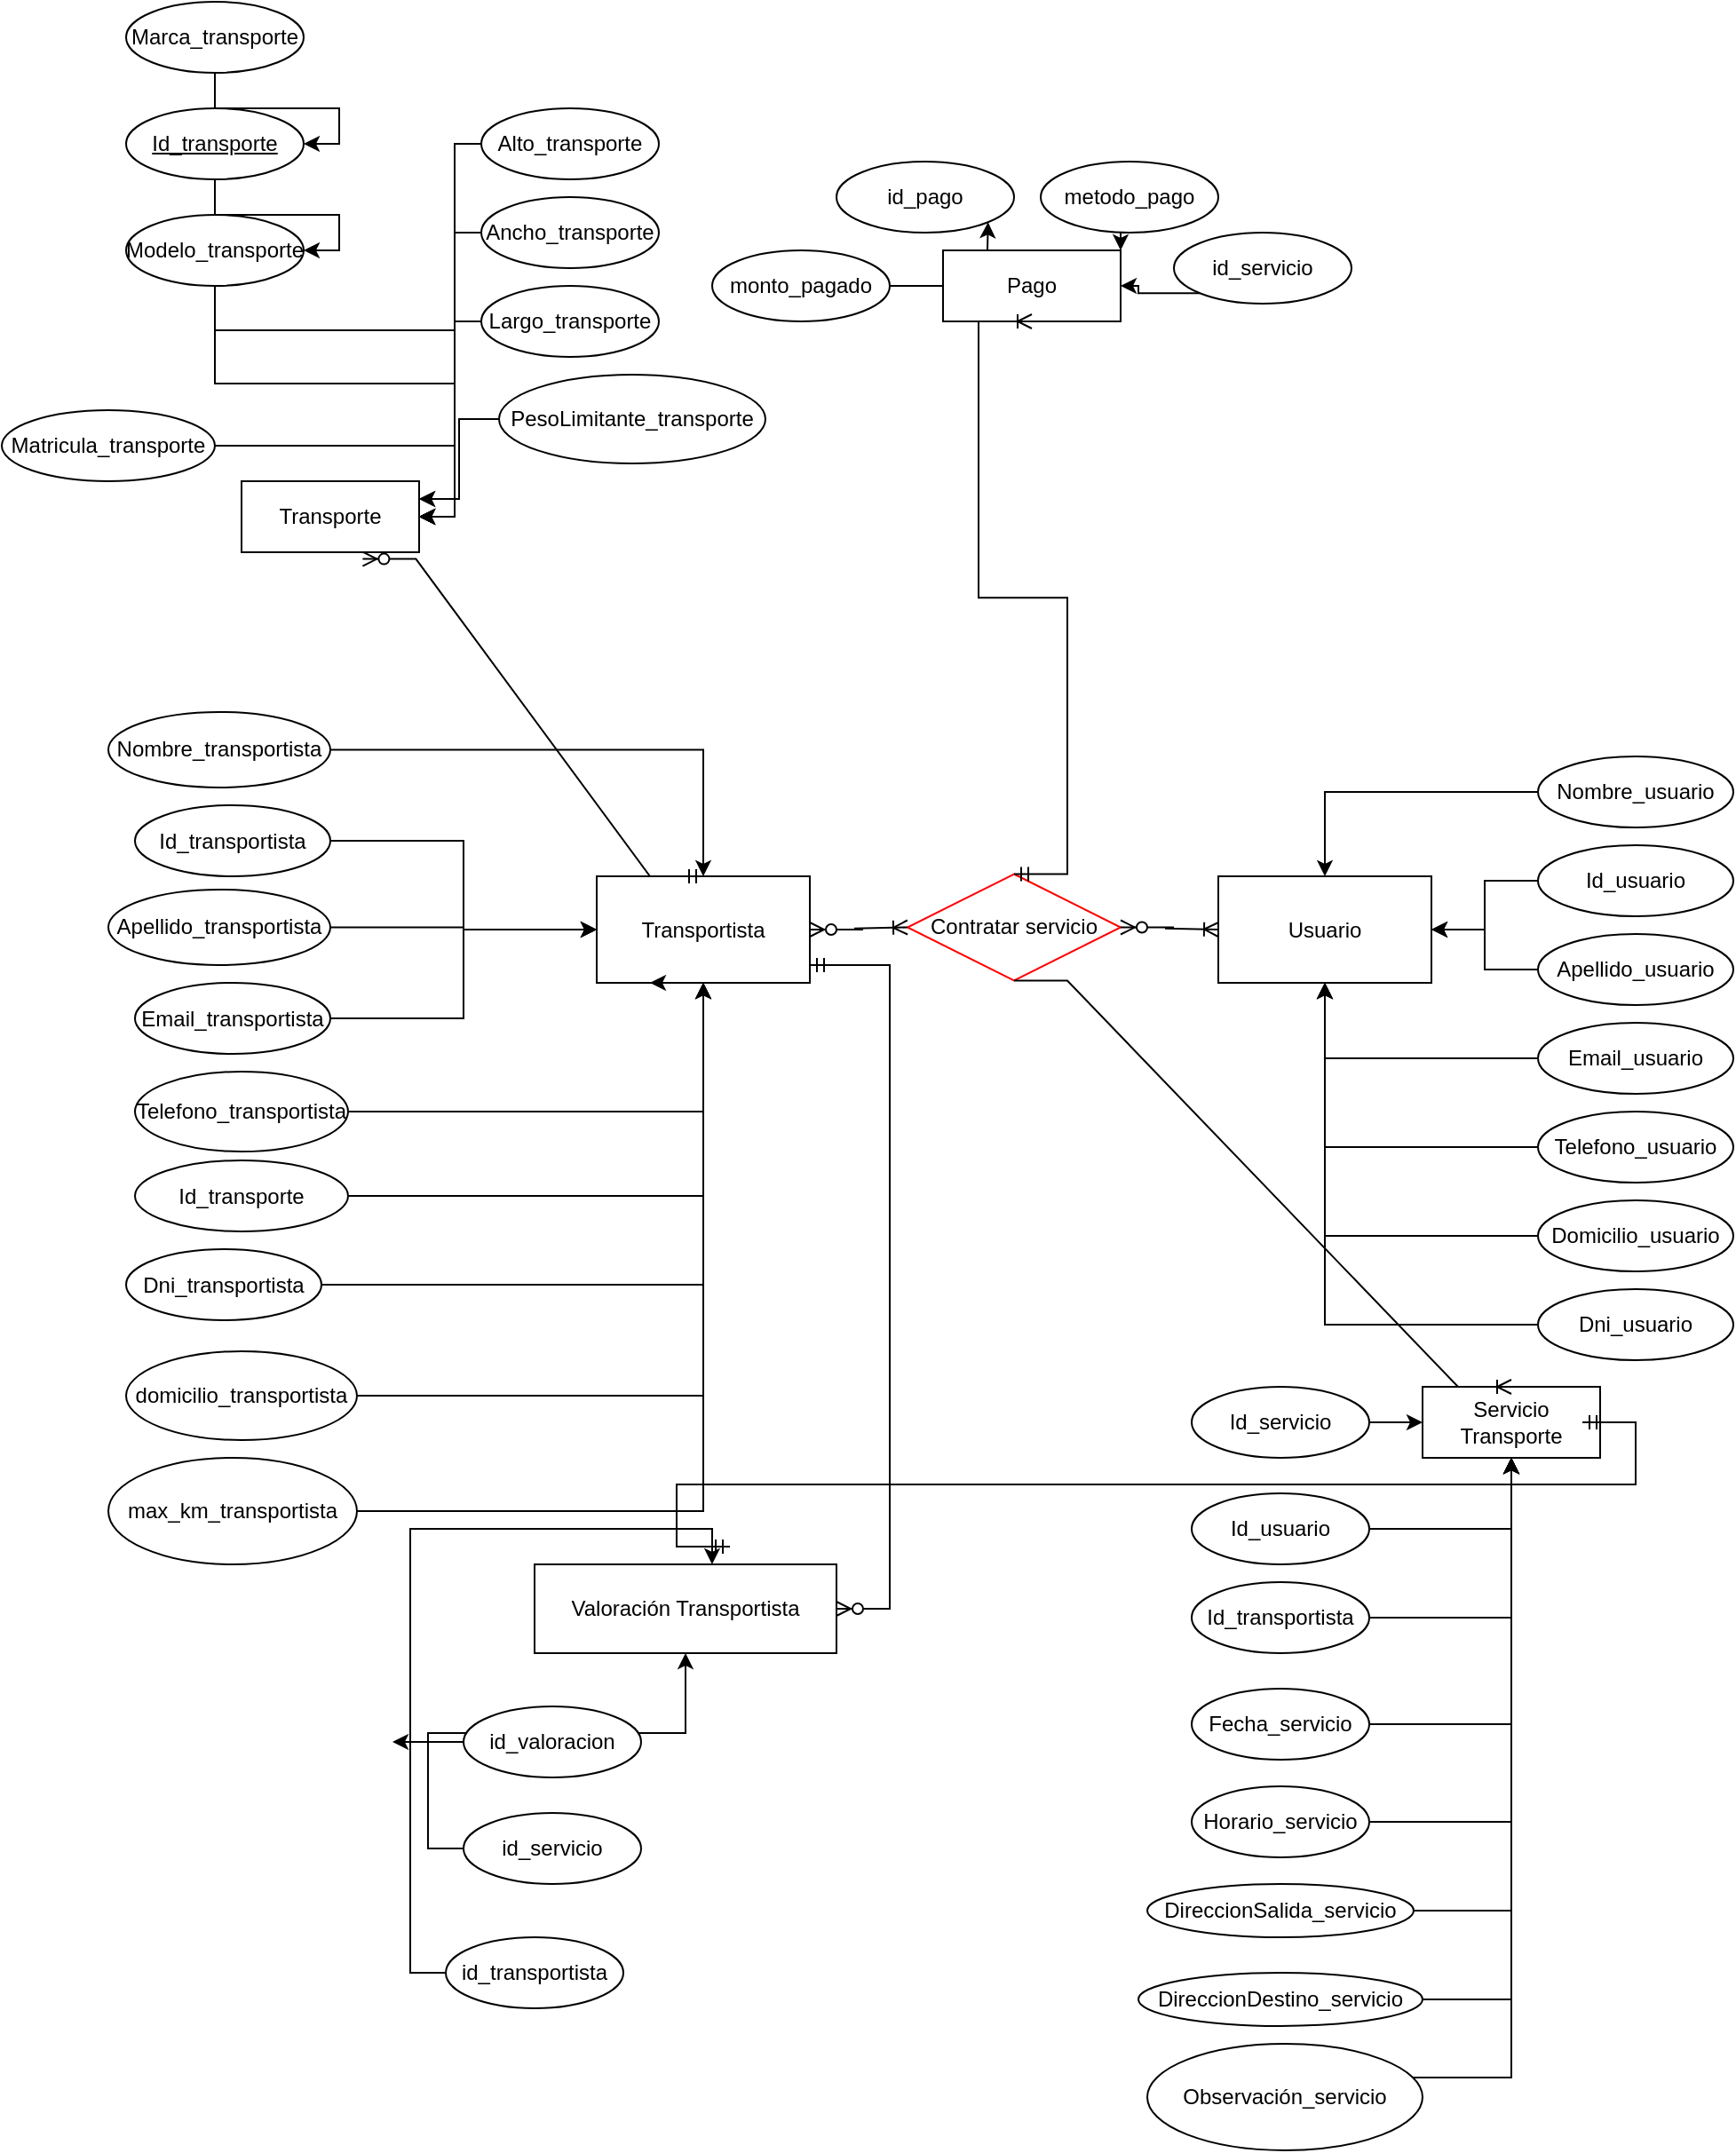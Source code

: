 <mxfile version="22.1.17" type="github">
  <diagram id="R2lEEEUBdFMjLlhIrx00" name="Page-1">
    <mxGraphModel dx="2699" dy="1958" grid="1" gridSize="10" guides="1" tooltips="1" connect="1" arrows="1" fold="1" page="1" pageScale="1" pageWidth="850" pageHeight="1100" math="0" shadow="0" extFonts="Permanent Marker^https://fonts.googleapis.com/css?family=Permanent+Marker">
      <root>
        <mxCell id="0" />
        <mxCell id="1" parent="0" />
        <mxCell id="w2HW_jaQUsS6ZM1ElsL6-1" value="Transportista" style="rounded=0;whiteSpace=wrap;html=1;" parent="1" vertex="1">
          <mxGeometry x="235" y="62.5" width="120" height="60" as="geometry" />
        </mxCell>
        <mxCell id="w2HW_jaQUsS6ZM1ElsL6-2" value="Usuario" style="rounded=0;whiteSpace=wrap;html=1;" parent="1" vertex="1">
          <mxGeometry x="585" y="62.5" width="120" height="60" as="geometry" />
        </mxCell>
        <mxCell id="w2HW_jaQUsS6ZM1ElsL6-57" style="edgeStyle=orthogonalEdgeStyle;rounded=0;orthogonalLoop=1;jettySize=auto;html=1;" parent="1" source="w2HW_jaQUsS6ZM1ElsL6-3" target="w2HW_jaQUsS6ZM1ElsL6-2" edge="1">
          <mxGeometry relative="1" as="geometry" />
        </mxCell>
        <mxCell id="w2HW_jaQUsS6ZM1ElsL6-3" value="Nombre_usuario" style="ellipse;whiteSpace=wrap;html=1;" parent="1" vertex="1">
          <mxGeometry x="765" y="-5" width="110" height="40" as="geometry" />
        </mxCell>
        <mxCell id="w2HW_jaQUsS6ZM1ElsL6-30" style="edgeStyle=orthogonalEdgeStyle;rounded=0;orthogonalLoop=1;jettySize=auto;html=1;exitX=0;exitY=0.5;exitDx=0;exitDy=0;" parent="1" source="w2HW_jaQUsS6ZM1ElsL6-5" target="w2HW_jaQUsS6ZM1ElsL6-2" edge="1">
          <mxGeometry relative="1" as="geometry" />
        </mxCell>
        <mxCell id="w2HW_jaQUsS6ZM1ElsL6-5" value="Id_usuario" style="ellipse;whiteSpace=wrap;html=1;" parent="1" vertex="1">
          <mxGeometry x="765" y="45" width="110" height="40" as="geometry" />
        </mxCell>
        <mxCell id="w2HW_jaQUsS6ZM1ElsL6-32" style="edgeStyle=orthogonalEdgeStyle;rounded=0;orthogonalLoop=1;jettySize=auto;html=1;" parent="1" source="w2HW_jaQUsS6ZM1ElsL6-6" target="w2HW_jaQUsS6ZM1ElsL6-2" edge="1">
          <mxGeometry relative="1" as="geometry" />
        </mxCell>
        <mxCell id="w2HW_jaQUsS6ZM1ElsL6-6" value="Apellido_usuario" style="ellipse;whiteSpace=wrap;html=1;" parent="1" vertex="1">
          <mxGeometry x="765" y="95" width="110" height="40" as="geometry" />
        </mxCell>
        <mxCell id="w2HW_jaQUsS6ZM1ElsL6-58" style="edgeStyle=orthogonalEdgeStyle;rounded=0;orthogonalLoop=1;jettySize=auto;html=1;" parent="1" source="w2HW_jaQUsS6ZM1ElsL6-7" target="w2HW_jaQUsS6ZM1ElsL6-2" edge="1">
          <mxGeometry relative="1" as="geometry" />
        </mxCell>
        <mxCell id="w2HW_jaQUsS6ZM1ElsL6-7" value="Email_usuario" style="ellipse;whiteSpace=wrap;html=1;" parent="1" vertex="1">
          <mxGeometry x="765" y="145" width="110" height="40" as="geometry" />
        </mxCell>
        <mxCell id="w2HW_jaQUsS6ZM1ElsL6-59" style="edgeStyle=orthogonalEdgeStyle;rounded=0;orthogonalLoop=1;jettySize=auto;html=1;" parent="1" source="w2HW_jaQUsS6ZM1ElsL6-8" target="w2HW_jaQUsS6ZM1ElsL6-2" edge="1">
          <mxGeometry relative="1" as="geometry" />
        </mxCell>
        <mxCell id="w2HW_jaQUsS6ZM1ElsL6-8" value="Telefono_usuario" style="ellipse;whiteSpace=wrap;html=1;" parent="1" vertex="1">
          <mxGeometry x="765" y="195" width="110" height="40" as="geometry" />
        </mxCell>
        <mxCell id="w2HW_jaQUsS6ZM1ElsL6-60" style="edgeStyle=orthogonalEdgeStyle;rounded=0;orthogonalLoop=1;jettySize=auto;html=1;" parent="1" source="w2HW_jaQUsS6ZM1ElsL6-11" target="w2HW_jaQUsS6ZM1ElsL6-2" edge="1">
          <mxGeometry relative="1" as="geometry" />
        </mxCell>
        <mxCell id="w2HW_jaQUsS6ZM1ElsL6-11" value="Domicilio_usuario" style="ellipse;whiteSpace=wrap;html=1;" parent="1" vertex="1">
          <mxGeometry x="765" y="245" width="110" height="40" as="geometry" />
        </mxCell>
        <mxCell id="w2HW_jaQUsS6ZM1ElsL6-61" style="edgeStyle=orthogonalEdgeStyle;rounded=0;orthogonalLoop=1;jettySize=auto;html=1;" parent="1" source="w2HW_jaQUsS6ZM1ElsL6-12" target="w2HW_jaQUsS6ZM1ElsL6-2" edge="1">
          <mxGeometry relative="1" as="geometry" />
        </mxCell>
        <mxCell id="w2HW_jaQUsS6ZM1ElsL6-12" value="Dni_usuario" style="ellipse;whiteSpace=wrap;html=1;" parent="1" vertex="1">
          <mxGeometry x="765" y="295" width="110" height="40" as="geometry" />
        </mxCell>
        <mxCell id="w2HW_jaQUsS6ZM1ElsL6-54" style="edgeStyle=orthogonalEdgeStyle;rounded=0;orthogonalLoop=1;jettySize=auto;html=1;" parent="1" source="w2HW_jaQUsS6ZM1ElsL6-13" target="w2HW_jaQUsS6ZM1ElsL6-1" edge="1">
          <mxGeometry relative="1" as="geometry" />
        </mxCell>
        <mxCell id="w2HW_jaQUsS6ZM1ElsL6-13" value="Nombre_transportista" style="ellipse;whiteSpace=wrap;html=1;" parent="1" vertex="1">
          <mxGeometry x="-40" y="-30" width="125" height="42.5" as="geometry" />
        </mxCell>
        <mxCell id="w2HW_jaQUsS6ZM1ElsL6-22" style="edgeStyle=orthogonalEdgeStyle;rounded=0;orthogonalLoop=1;jettySize=auto;html=1;exitX=1;exitY=0.5;exitDx=0;exitDy=0;" parent="1" source="w2HW_jaQUsS6ZM1ElsL6-14" target="w2HW_jaQUsS6ZM1ElsL6-1" edge="1">
          <mxGeometry relative="1" as="geometry" />
        </mxCell>
        <mxCell id="w2HW_jaQUsS6ZM1ElsL6-14" value="Id_transportista" style="ellipse;whiteSpace=wrap;html=1;" parent="1" vertex="1">
          <mxGeometry x="-25" y="22.5" width="110" height="40" as="geometry" />
        </mxCell>
        <mxCell id="w2HW_jaQUsS6ZM1ElsL6-23" style="edgeStyle=orthogonalEdgeStyle;rounded=0;orthogonalLoop=1;jettySize=auto;html=1;exitX=1;exitY=0.5;exitDx=0;exitDy=0;" parent="1" source="w2HW_jaQUsS6ZM1ElsL6-15" target="w2HW_jaQUsS6ZM1ElsL6-1" edge="1">
          <mxGeometry relative="1" as="geometry" />
        </mxCell>
        <mxCell id="w2HW_jaQUsS6ZM1ElsL6-15" value="Apellido_transportista" style="ellipse;whiteSpace=wrap;html=1;" parent="1" vertex="1">
          <mxGeometry x="-40" y="70" width="125" height="42.5" as="geometry" />
        </mxCell>
        <mxCell id="w2HW_jaQUsS6ZM1ElsL6-49" style="edgeStyle=orthogonalEdgeStyle;rounded=0;orthogonalLoop=1;jettySize=auto;html=1;" parent="1" source="w2HW_jaQUsS6ZM1ElsL6-16" target="w2HW_jaQUsS6ZM1ElsL6-1" edge="1">
          <mxGeometry relative="1" as="geometry" />
        </mxCell>
        <mxCell id="w2HW_jaQUsS6ZM1ElsL6-16" value="Email_transportista" style="ellipse;whiteSpace=wrap;html=1;" parent="1" vertex="1">
          <mxGeometry x="-25" y="122.5" width="110" height="40" as="geometry" />
        </mxCell>
        <mxCell id="w2HW_jaQUsS6ZM1ElsL6-50" style="edgeStyle=orthogonalEdgeStyle;rounded=0;orthogonalLoop=1;jettySize=auto;html=1;" parent="1" source="w2HW_jaQUsS6ZM1ElsL6-17" target="w2HW_jaQUsS6ZM1ElsL6-1" edge="1">
          <mxGeometry relative="1" as="geometry" />
        </mxCell>
        <mxCell id="w2HW_jaQUsS6ZM1ElsL6-17" value="Telefono_transportista" style="ellipse;whiteSpace=wrap;html=1;" parent="1" vertex="1">
          <mxGeometry x="-25" y="172.5" width="120" height="45" as="geometry" />
        </mxCell>
        <mxCell id="w2HW_jaQUsS6ZM1ElsL6-48" style="edgeStyle=orthogonalEdgeStyle;rounded=0;orthogonalLoop=1;jettySize=auto;html=1;exitX=1;exitY=0.5;exitDx=0;exitDy=0;" parent="1" source="w2HW_jaQUsS6ZM1ElsL6-18" target="w2HW_jaQUsS6ZM1ElsL6-1" edge="1">
          <mxGeometry relative="1" as="geometry" />
        </mxCell>
        <mxCell id="w2HW_jaQUsS6ZM1ElsL6-18" value="Id_transporte" style="ellipse;whiteSpace=wrap;html=1;" parent="1" vertex="1">
          <mxGeometry x="-25" y="222.5" width="120" height="40" as="geometry" />
        </mxCell>
        <mxCell id="w2HW_jaQUsS6ZM1ElsL6-51" style="edgeStyle=orthogonalEdgeStyle;rounded=0;orthogonalLoop=1;jettySize=auto;html=1;" parent="1" source="w2HW_jaQUsS6ZM1ElsL6-19" target="w2HW_jaQUsS6ZM1ElsL6-1" edge="1">
          <mxGeometry relative="1" as="geometry" />
        </mxCell>
        <mxCell id="w2HW_jaQUsS6ZM1ElsL6-19" value="Dni_transportista" style="ellipse;whiteSpace=wrap;html=1;" parent="1" vertex="1">
          <mxGeometry x="-30" y="272.5" width="110" height="40" as="geometry" />
        </mxCell>
        <mxCell id="w2HW_jaQUsS6ZM1ElsL6-65" value="Servicio Transporte" style="whiteSpace=wrap;html=1;align=center;" parent="1" vertex="1">
          <mxGeometry x="700" y="350" width="100" height="40" as="geometry" />
        </mxCell>
        <mxCell id="w2HW_jaQUsS6ZM1ElsL6-85" style="edgeStyle=orthogonalEdgeStyle;rounded=0;orthogonalLoop=1;jettySize=auto;html=1;exitX=1;exitY=0.5;exitDx=0;exitDy=0;" parent="1" source="w2HW_jaQUsS6ZM1ElsL6-67" target="w2HW_jaQUsS6ZM1ElsL6-65" edge="1">
          <mxGeometry relative="1" as="geometry" />
        </mxCell>
        <mxCell id="w2HW_jaQUsS6ZM1ElsL6-67" value="Id_servicio" style="ellipse;whiteSpace=wrap;html=1;align=center;" parent="1" vertex="1">
          <mxGeometry x="570" y="350" width="100" height="40" as="geometry" />
        </mxCell>
        <mxCell id="w2HW_jaQUsS6ZM1ElsL6-87" style="edgeStyle=orthogonalEdgeStyle;rounded=0;orthogonalLoop=1;jettySize=auto;html=1;exitX=1;exitY=0.5;exitDx=0;exitDy=0;" parent="1" source="w2HW_jaQUsS6ZM1ElsL6-68" target="w2HW_jaQUsS6ZM1ElsL6-65" edge="1">
          <mxGeometry relative="1" as="geometry" />
        </mxCell>
        <mxCell id="w2HW_jaQUsS6ZM1ElsL6-68" value="Fecha_servicio" style="ellipse;whiteSpace=wrap;html=1;align=center;" parent="1" vertex="1">
          <mxGeometry x="570" y="520" width="100" height="40" as="geometry" />
        </mxCell>
        <mxCell id="w2HW_jaQUsS6ZM1ElsL6-88" style="edgeStyle=orthogonalEdgeStyle;rounded=0;orthogonalLoop=1;jettySize=auto;html=1;exitX=1;exitY=0.5;exitDx=0;exitDy=0;" parent="1" source="w2HW_jaQUsS6ZM1ElsL6-69" target="w2HW_jaQUsS6ZM1ElsL6-65" edge="1">
          <mxGeometry relative="1" as="geometry" />
        </mxCell>
        <mxCell id="w2HW_jaQUsS6ZM1ElsL6-69" value="Horario_servicio" style="ellipse;whiteSpace=wrap;html=1;align=center;" parent="1" vertex="1">
          <mxGeometry x="570" y="575" width="100" height="40" as="geometry" />
        </mxCell>
        <mxCell id="w2HW_jaQUsS6ZM1ElsL6-86" style="edgeStyle=orthogonalEdgeStyle;rounded=0;orthogonalLoop=1;jettySize=auto;html=1;" parent="1" source="w2HW_jaQUsS6ZM1ElsL6-71" target="w2HW_jaQUsS6ZM1ElsL6-65" edge="1">
          <mxGeometry relative="1" as="geometry" />
        </mxCell>
        <mxCell id="w2HW_jaQUsS6ZM1ElsL6-71" value="Id_transportista" style="ellipse;whiteSpace=wrap;html=1;align=center;" parent="1" vertex="1">
          <mxGeometry x="570" y="460" width="100" height="40" as="geometry" />
        </mxCell>
        <mxCell id="w2HW_jaQUsS6ZM1ElsL6-84" style="edgeStyle=orthogonalEdgeStyle;rounded=0;orthogonalLoop=1;jettySize=auto;html=1;exitX=1;exitY=0.5;exitDx=0;exitDy=0;" parent="1" source="w2HW_jaQUsS6ZM1ElsL6-72" target="w2HW_jaQUsS6ZM1ElsL6-65" edge="1">
          <mxGeometry relative="1" as="geometry" />
        </mxCell>
        <mxCell id="w2HW_jaQUsS6ZM1ElsL6-72" value="Id_usuario" style="ellipse;whiteSpace=wrap;html=1;align=center;" parent="1" vertex="1">
          <mxGeometry x="570" y="410" width="100" height="40" as="geometry" />
        </mxCell>
        <mxCell id="w2HW_jaQUsS6ZM1ElsL6-89" style="edgeStyle=orthogonalEdgeStyle;rounded=0;orthogonalLoop=1;jettySize=auto;html=1;exitX=1;exitY=0.5;exitDx=0;exitDy=0;" parent="1" source="w2HW_jaQUsS6ZM1ElsL6-73" target="w2HW_jaQUsS6ZM1ElsL6-65" edge="1">
          <mxGeometry relative="1" as="geometry" />
        </mxCell>
        <mxCell id="w2HW_jaQUsS6ZM1ElsL6-73" value="DireccionSalida_servicio" style="ellipse;whiteSpace=wrap;html=1;align=center;" parent="1" vertex="1">
          <mxGeometry x="545" y="630" width="150" height="30" as="geometry" />
        </mxCell>
        <mxCell id="w2HW_jaQUsS6ZM1ElsL6-90" style="edgeStyle=orthogonalEdgeStyle;rounded=0;orthogonalLoop=1;jettySize=auto;html=1;exitX=1;exitY=0.5;exitDx=0;exitDy=0;" parent="1" source="w2HW_jaQUsS6ZM1ElsL6-74" target="w2HW_jaQUsS6ZM1ElsL6-65" edge="1">
          <mxGeometry relative="1" as="geometry" />
        </mxCell>
        <mxCell id="w2HW_jaQUsS6ZM1ElsL6-74" value="DireccionDestino_servicio" style="ellipse;whiteSpace=wrap;html=1;align=center;" parent="1" vertex="1">
          <mxGeometry x="540" y="680" width="160" height="30" as="geometry" />
        </mxCell>
        <mxCell id="w2HW_jaQUsS6ZM1ElsL6-75" value="Contratar servicio" style="shape=rhombus;perimeter=rhombusPerimeter;whiteSpace=wrap;html=1;align=center;strokeColor=#FF0000;" parent="1" vertex="1">
          <mxGeometry x="410" y="61.25" width="120" height="60" as="geometry" />
        </mxCell>
        <mxCell id="w2HW_jaQUsS6ZM1ElsL6-81" value="" style="edgeStyle=entityRelationEdgeStyle;fontSize=12;html=1;endArrow=ERoneToMany;startArrow=ERzeroToMany;rounded=0;exitX=1;exitY=0.5;exitDx=0;exitDy=0;" parent="1" source="w2HW_jaQUsS6ZM1ElsL6-75" target="w2HW_jaQUsS6ZM1ElsL6-2" edge="1">
          <mxGeometry width="100" height="100" relative="1" as="geometry">
            <mxPoint x="435" y="270" as="sourcePoint" />
            <mxPoint x="535" y="170" as="targetPoint" />
          </mxGeometry>
        </mxCell>
        <mxCell id="w2HW_jaQUsS6ZM1ElsL6-82" value="" style="edgeStyle=entityRelationEdgeStyle;fontSize=12;html=1;endArrow=ERoneToMany;startArrow=ERzeroToMany;rounded=0;exitX=1;exitY=0.5;exitDx=0;exitDy=0;" parent="1" source="w2HW_jaQUsS6ZM1ElsL6-1" target="w2HW_jaQUsS6ZM1ElsL6-75" edge="1">
          <mxGeometry width="100" height="100" relative="1" as="geometry">
            <mxPoint x="375" y="103" as="sourcePoint" />
            <mxPoint x="420" y="103" as="targetPoint" />
            <Array as="points">
              <mxPoint x="220" y="90" />
            </Array>
          </mxGeometry>
        </mxCell>
        <mxCell id="w2HW_jaQUsS6ZM1ElsL6-92" value="" style="edgeStyle=entityRelationEdgeStyle;fontSize=12;html=1;endArrow=ERzeroToMany;startArrow=ERmandOne;rounded=0;" parent="1" target="2BHBQOJYDXD-5I4c7-7_-16" edge="1">
          <mxGeometry width="100" height="100" relative="1" as="geometry">
            <mxPoint x="355" y="112.5" as="sourcePoint" />
            <mxPoint x="330" y="440" as="targetPoint" />
            <Array as="points">
              <mxPoint x="350" y="97.81" />
              <mxPoint x="470" y="392.19" />
              <mxPoint x="405" y="342.5" />
              <mxPoint x="405" y="342.5" />
              <mxPoint x="390" y="287.81" />
            </Array>
          </mxGeometry>
        </mxCell>
        <mxCell id="q5saldL3cY11hV60RaHK-2" value="Transporte" style="whiteSpace=wrap;html=1;align=center;" parent="1" vertex="1">
          <mxGeometry x="35" y="-160" width="100" height="40" as="geometry" />
        </mxCell>
        <mxCell id="q5saldL3cY11hV60RaHK-15" style="edgeStyle=orthogonalEdgeStyle;rounded=0;orthogonalLoop=1;jettySize=auto;html=1;entryX=1;entryY=0.5;entryDx=0;entryDy=0;" parent="1" source="q5saldL3cY11hV60RaHK-3" target="q5saldL3cY11hV60RaHK-2" edge="1">
          <mxGeometry relative="1" as="geometry" />
        </mxCell>
        <mxCell id="q5saldL3cY11hV60RaHK-16" style="edgeStyle=orthogonalEdgeStyle;rounded=0;orthogonalLoop=1;jettySize=auto;html=1;entryX=1;entryY=0.5;entryDx=0;entryDy=0;" parent="1" source="q5saldL3cY11hV60RaHK-9" target="q5saldL3cY11hV60RaHK-2" edge="1">
          <mxGeometry relative="1" as="geometry" />
        </mxCell>
        <mxCell id="q5saldL3cY11hV60RaHK-7" value="Marca_transporte" style="ellipse;whiteSpace=wrap;html=1;align=center;" parent="1" vertex="1">
          <mxGeometry x="-30" y="-430" width="100" height="40" as="geometry" />
        </mxCell>
        <mxCell id="q5saldL3cY11hV60RaHK-17" style="edgeStyle=orthogonalEdgeStyle;rounded=0;orthogonalLoop=1;jettySize=auto;html=1;entryX=1;entryY=0.5;entryDx=0;entryDy=0;" parent="1" source="q5saldL3cY11hV60RaHK-9" target="q5saldL3cY11hV60RaHK-2" edge="1">
          <mxGeometry relative="1" as="geometry" />
        </mxCell>
        <mxCell id="q5saldL3cY11hV60RaHK-20" style="edgeStyle=orthogonalEdgeStyle;rounded=0;orthogonalLoop=1;jettySize=auto;html=1;entryX=1;entryY=0.5;entryDx=0;entryDy=0;" parent="1" source="q5saldL3cY11hV60RaHK-10" target="q5saldL3cY11hV60RaHK-2" edge="1">
          <mxGeometry relative="1" as="geometry">
            <Array as="points">
              <mxPoint x="155" y="-350" />
              <mxPoint x="155" y="-140" />
            </Array>
          </mxGeometry>
        </mxCell>
        <mxCell id="q5saldL3cY11hV60RaHK-10" value="Alto_transporte" style="ellipse;whiteSpace=wrap;html=1;align=center;" parent="1" vertex="1">
          <mxGeometry x="170" y="-370" width="100" height="40" as="geometry" />
        </mxCell>
        <mxCell id="q5saldL3cY11hV60RaHK-21" style="edgeStyle=orthogonalEdgeStyle;rounded=0;orthogonalLoop=1;jettySize=auto;html=1;entryX=1;entryY=0.5;entryDx=0;entryDy=0;" parent="1" source="q5saldL3cY11hV60RaHK-11" target="q5saldL3cY11hV60RaHK-2" edge="1">
          <mxGeometry relative="1" as="geometry">
            <Array as="points">
              <mxPoint x="155" y="-300" />
              <mxPoint x="155" y="-140" />
            </Array>
          </mxGeometry>
        </mxCell>
        <mxCell id="q5saldL3cY11hV60RaHK-11" value="Ancho_transporte" style="ellipse;whiteSpace=wrap;html=1;align=center;" parent="1" vertex="1">
          <mxGeometry x="170" y="-320" width="100" height="40" as="geometry" />
        </mxCell>
        <mxCell id="q5saldL3cY11hV60RaHK-23" style="edgeStyle=orthogonalEdgeStyle;rounded=0;orthogonalLoop=1;jettySize=auto;html=1;entryX=1;entryY=0.25;entryDx=0;entryDy=0;" parent="1" source="q5saldL3cY11hV60RaHK-12" target="q5saldL3cY11hV60RaHK-2" edge="1">
          <mxGeometry relative="1" as="geometry">
            <Array as="points">
              <mxPoint x="155" y="-250" />
              <mxPoint x="155" y="-150" />
            </Array>
          </mxGeometry>
        </mxCell>
        <mxCell id="q5saldL3cY11hV60RaHK-12" value="Largo_transporte" style="ellipse;whiteSpace=wrap;html=1;align=center;" parent="1" vertex="1">
          <mxGeometry x="170" y="-270" width="100" height="40" as="geometry" />
        </mxCell>
        <mxCell id="q5saldL3cY11hV60RaHK-24" style="edgeStyle=orthogonalEdgeStyle;rounded=0;orthogonalLoop=1;jettySize=auto;html=1;entryX=1;entryY=0.25;entryDx=0;entryDy=0;" parent="1" source="q5saldL3cY11hV60RaHK-13" target="q5saldL3cY11hV60RaHK-2" edge="1">
          <mxGeometry relative="1" as="geometry" />
        </mxCell>
        <mxCell id="q5saldL3cY11hV60RaHK-13" value="PesoLimitante_transporte" style="ellipse;whiteSpace=wrap;html=1;align=center;" parent="1" vertex="1">
          <mxGeometry x="180" y="-220" width="150" height="50" as="geometry" />
        </mxCell>
        <mxCell id="q5saldL3cY11hV60RaHK-25" style="edgeStyle=orthogonalEdgeStyle;rounded=0;orthogonalLoop=1;jettySize=auto;html=1;entryX=1;entryY=0.5;entryDx=0;entryDy=0;" parent="1" source="q5saldL3cY11hV60RaHK-14" target="q5saldL3cY11hV60RaHK-2" edge="1">
          <mxGeometry relative="1" as="geometry" />
        </mxCell>
        <mxCell id="q5saldL3cY11hV60RaHK-14" value="Matricula_transporte" style="ellipse;whiteSpace=wrap;html=1;align=center;" parent="1" vertex="1">
          <mxGeometry x="-100" y="-200" width="120" height="40" as="geometry" />
        </mxCell>
        <mxCell id="q5saldL3cY11hV60RaHK-26" value="" style="edgeStyle=entityRelationEdgeStyle;fontSize=12;html=1;endArrow=ERzeroToMany;startArrow=ERmandOne;rounded=0;entryX=0.682;entryY=1.095;entryDx=0;entryDy=0;entryPerimeter=0;exitX=0.5;exitY=0;exitDx=0;exitDy=0;" parent="1" source="w2HW_jaQUsS6ZM1ElsL6-1" target="q5saldL3cY11hV60RaHK-2" edge="1">
          <mxGeometry width="100" height="100" relative="1" as="geometry">
            <mxPoint x="45" y="30" as="sourcePoint" />
            <mxPoint x="145" y="-70" as="targetPoint" />
          </mxGeometry>
        </mxCell>
        <mxCell id="2BHBQOJYDXD-5I4c7-7_-8" style="edgeStyle=orthogonalEdgeStyle;rounded=0;orthogonalLoop=1;jettySize=auto;html=1;exitX=1;exitY=0;exitDx=0;exitDy=0;entryX=0.5;entryY=1;entryDx=0;entryDy=0;" edge="1" parent="1" source="2BHBQOJYDXD-5I4c7-7_-7" target="w2HW_jaQUsS6ZM1ElsL6-65">
          <mxGeometry relative="1" as="geometry">
            <mxPoint x="755" y="580" as="targetPoint" />
            <Array as="points">
              <mxPoint x="750" y="739" />
            </Array>
          </mxGeometry>
        </mxCell>
        <mxCell id="2BHBQOJYDXD-5I4c7-7_-7" value="Observación_servicio&lt;br&gt;" style="ellipse;whiteSpace=wrap;html=1;align=center;" vertex="1" parent="1">
          <mxGeometry x="545" y="720" width="155" height="60" as="geometry" />
        </mxCell>
        <mxCell id="2BHBQOJYDXD-5I4c7-7_-10" style="edgeStyle=orthogonalEdgeStyle;rounded=0;orthogonalLoop=1;jettySize=auto;html=1;exitX=1;exitY=0.5;exitDx=0;exitDy=0;entryX=0.5;entryY=1;entryDx=0;entryDy=0;" edge="1" parent="1" source="2BHBQOJYDXD-5I4c7-7_-9" target="w2HW_jaQUsS6ZM1ElsL6-1">
          <mxGeometry relative="1" as="geometry" />
        </mxCell>
        <mxCell id="2BHBQOJYDXD-5I4c7-7_-9" value="domicilio_transportista" style="ellipse;whiteSpace=wrap;html=1;align=center;" vertex="1" parent="1">
          <mxGeometry x="-30" y="330" width="130" height="50" as="geometry" />
        </mxCell>
        <mxCell id="2BHBQOJYDXD-5I4c7-7_-12" style="edgeStyle=orthogonalEdgeStyle;rounded=0;orthogonalLoop=1;jettySize=auto;html=1;exitX=1;exitY=0.5;exitDx=0;exitDy=0;entryX=0.25;entryY=1;entryDx=0;entryDy=0;" edge="1" parent="1" source="2BHBQOJYDXD-5I4c7-7_-11" target="w2HW_jaQUsS6ZM1ElsL6-1">
          <mxGeometry relative="1" as="geometry">
            <Array as="points">
              <mxPoint x="295" y="420" />
              <mxPoint x="295" y="122" />
            </Array>
          </mxGeometry>
        </mxCell>
        <mxCell id="2BHBQOJYDXD-5I4c7-7_-11" value="max_km_transportista" style="ellipse;whiteSpace=wrap;html=1;align=center;" vertex="1" parent="1">
          <mxGeometry x="-40" y="390" width="140" height="60" as="geometry" />
        </mxCell>
        <mxCell id="2BHBQOJYDXD-5I4c7-7_-13" value="" style="edgeStyle=orthogonalEdgeStyle;rounded=0;orthogonalLoop=1;jettySize=auto;html=1;entryX=1;entryY=0.5;entryDx=0;entryDy=0;" edge="1" parent="1" source="q5saldL3cY11hV60RaHK-7" target="q5saldL3cY11hV60RaHK-3">
          <mxGeometry relative="1" as="geometry">
            <mxPoint x="20" y="-390" as="sourcePoint" />
            <mxPoint x="135" y="-140" as="targetPoint" />
          </mxGeometry>
        </mxCell>
        <mxCell id="q5saldL3cY11hV60RaHK-3" value="Id_transporte" style="ellipse;whiteSpace=wrap;html=1;align=center;fontStyle=4;" parent="1" vertex="1">
          <mxGeometry x="-30" y="-370" width="100" height="40" as="geometry" />
        </mxCell>
        <mxCell id="2BHBQOJYDXD-5I4c7-7_-14" value="" style="edgeStyle=orthogonalEdgeStyle;rounded=0;orthogonalLoop=1;jettySize=auto;html=1;entryX=1;entryY=0.5;entryDx=0;entryDy=0;" edge="1" parent="1" source="q5saldL3cY11hV60RaHK-3" target="q5saldL3cY11hV60RaHK-9">
          <mxGeometry relative="1" as="geometry">
            <mxPoint x="20" y="-330" as="sourcePoint" />
            <mxPoint x="135" y="-140" as="targetPoint" />
          </mxGeometry>
        </mxCell>
        <mxCell id="q5saldL3cY11hV60RaHK-9" value="Modelo_transporte" style="ellipse;whiteSpace=wrap;html=1;align=center;" parent="1" vertex="1">
          <mxGeometry x="-30" y="-310" width="100" height="40" as="geometry" />
        </mxCell>
        <mxCell id="2BHBQOJYDXD-5I4c7-7_-16" value="Valoración Transportista" style="whiteSpace=wrap;html=1;align=center;" vertex="1" parent="1">
          <mxGeometry x="200" y="450" width="170" height="50" as="geometry" />
        </mxCell>
        <mxCell id="2BHBQOJYDXD-5I4c7-7_-22" style="edgeStyle=orthogonalEdgeStyle;rounded=0;orthogonalLoop=1;jettySize=auto;html=1;exitX=0;exitY=0.5;exitDx=0;exitDy=0;entryX=0.5;entryY=1;entryDx=0;entryDy=0;" edge="1" parent="1" source="2BHBQOJYDXD-5I4c7-7_-17" target="2BHBQOJYDXD-5I4c7-7_-16">
          <mxGeometry relative="1" as="geometry" />
        </mxCell>
        <mxCell id="2BHBQOJYDXD-5I4c7-7_-17" value="id_servicio" style="ellipse;whiteSpace=wrap;html=1;align=center;" vertex="1" parent="1">
          <mxGeometry x="160" y="590" width="100" height="40" as="geometry" />
        </mxCell>
        <mxCell id="2BHBQOJYDXD-5I4c7-7_-18" value="id_transportista" style="ellipse;whiteSpace=wrap;html=1;align=center;" vertex="1" parent="1">
          <mxGeometry x="150" y="660" width="100" height="40" as="geometry" />
        </mxCell>
        <mxCell id="2BHBQOJYDXD-5I4c7-7_-21" style="edgeStyle=orthogonalEdgeStyle;rounded=0;orthogonalLoop=1;jettySize=auto;html=1;exitX=0;exitY=0.5;exitDx=0;exitDy=0;entryX=1;entryY=0;entryDx=0;entryDy=0;" edge="1" parent="1" source="2BHBQOJYDXD-5I4c7-7_-19">
          <mxGeometry relative="1" as="geometry">
            <mxPoint x="120" y="550" as="targetPoint" />
          </mxGeometry>
        </mxCell>
        <mxCell id="2BHBQOJYDXD-5I4c7-7_-19" value="id_valoracion" style="ellipse;whiteSpace=wrap;html=1;align=center;" vertex="1" parent="1">
          <mxGeometry x="160" y="530" width="100" height="40" as="geometry" />
        </mxCell>
        <mxCell id="2BHBQOJYDXD-5I4c7-7_-20" style="edgeStyle=orthogonalEdgeStyle;rounded=0;orthogonalLoop=1;jettySize=auto;html=1;exitX=0;exitY=0.5;exitDx=0;exitDy=0;entryX=0.588;entryY=0;entryDx=0;entryDy=0;entryPerimeter=0;exitPerimeter=0;" edge="1" parent="1" source="2BHBQOJYDXD-5I4c7-7_-18" target="2BHBQOJYDXD-5I4c7-7_-16">
          <mxGeometry relative="1" as="geometry">
            <mxPoint x="410.0" y="390" as="sourcePoint" />
          </mxGeometry>
        </mxCell>
        <mxCell id="2BHBQOJYDXD-5I4c7-7_-24" value="" style="edgeStyle=entityRelationEdgeStyle;fontSize=12;html=1;endArrow=ERmandOne;startArrow=ERmandOne;rounded=0;" edge="1" parent="1">
          <mxGeometry width="100" height="100" relative="1" as="geometry">
            <mxPoint x="790.0" y="370" as="sourcePoint" />
            <mxPoint x="310" y="440" as="targetPoint" />
            <Array as="points">
              <mxPoint x="510" y="620" />
              <mxPoint x="440" y="730" />
            </Array>
          </mxGeometry>
        </mxCell>
        <mxCell id="2BHBQOJYDXD-5I4c7-7_-25" value="" style="edgeStyle=entityRelationEdgeStyle;fontSize=12;html=1;endArrow=ERoneToMany;rounded=0;exitX=0.5;exitY=1;exitDx=0;exitDy=0;entryX=0.5;entryY=0;entryDx=0;entryDy=0;" edge="1" parent="1" source="w2HW_jaQUsS6ZM1ElsL6-75" target="w2HW_jaQUsS6ZM1ElsL6-65">
          <mxGeometry width="100" height="100" relative="1" as="geometry">
            <mxPoint x="490" y="240" as="sourcePoint" />
            <mxPoint x="590" y="140" as="targetPoint" />
          </mxGeometry>
        </mxCell>
        <mxCell id="2BHBQOJYDXD-5I4c7-7_-35" style="edgeStyle=orthogonalEdgeStyle;rounded=0;orthogonalLoop=1;jettySize=auto;html=1;exitX=0.25;exitY=0;exitDx=0;exitDy=0;entryX=1;entryY=1;entryDx=0;entryDy=0;" edge="1" parent="1" source="2BHBQOJYDXD-5I4c7-7_-26" target="2BHBQOJYDXD-5I4c7-7_-28">
          <mxGeometry relative="1" as="geometry" />
        </mxCell>
        <mxCell id="2BHBQOJYDXD-5I4c7-7_-26" value="Pago" style="whiteSpace=wrap;html=1;align=center;" vertex="1" parent="1">
          <mxGeometry x="430" y="-290" width="100" height="40" as="geometry" />
        </mxCell>
        <mxCell id="2BHBQOJYDXD-5I4c7-7_-34" style="edgeStyle=orthogonalEdgeStyle;rounded=0;orthogonalLoop=1;jettySize=auto;html=1;exitX=0.5;exitY=1;exitDx=0;exitDy=0;entryX=1;entryY=0;entryDx=0;entryDy=0;" edge="1" parent="1" source="2BHBQOJYDXD-5I4c7-7_-27" target="2BHBQOJYDXD-5I4c7-7_-26">
          <mxGeometry relative="1" as="geometry" />
        </mxCell>
        <mxCell id="2BHBQOJYDXD-5I4c7-7_-27" value="metodo_pago&lt;br&gt;" style="ellipse;whiteSpace=wrap;html=1;align=center;" vertex="1" parent="1">
          <mxGeometry x="485" y="-340" width="100" height="40" as="geometry" />
        </mxCell>
        <mxCell id="2BHBQOJYDXD-5I4c7-7_-28" value="id_pago&lt;br&gt;" style="ellipse;whiteSpace=wrap;html=1;align=center;" vertex="1" parent="1">
          <mxGeometry x="370" y="-340" width="100" height="40" as="geometry" />
        </mxCell>
        <mxCell id="2BHBQOJYDXD-5I4c7-7_-33" style="edgeStyle=orthogonalEdgeStyle;rounded=0;orthogonalLoop=1;jettySize=auto;html=1;exitX=0;exitY=1;exitDx=0;exitDy=0;entryX=1;entryY=0.5;entryDx=0;entryDy=0;" edge="1" parent="1" source="2BHBQOJYDXD-5I4c7-7_-29" target="2BHBQOJYDXD-5I4c7-7_-26">
          <mxGeometry relative="1" as="geometry" />
        </mxCell>
        <mxCell id="2BHBQOJYDXD-5I4c7-7_-29" value="id_servicio" style="ellipse;whiteSpace=wrap;html=1;align=center;" vertex="1" parent="1">
          <mxGeometry x="560" y="-300" width="100" height="40" as="geometry" />
        </mxCell>
        <mxCell id="2BHBQOJYDXD-5I4c7-7_-30" value="monto_pagado" style="ellipse;whiteSpace=wrap;html=1;align=center;" vertex="1" parent="1">
          <mxGeometry x="300" y="-290" width="100" height="40" as="geometry" />
        </mxCell>
        <mxCell id="2BHBQOJYDXD-5I4c7-7_-31" value="" style="edgeStyle=entityRelationEdgeStyle;fontSize=12;html=1;endArrow=ERoneToMany;startArrow=ERmandOne;rounded=0;exitX=0.5;exitY=0;exitDx=0;exitDy=0;entryX=0.5;entryY=1;entryDx=0;entryDy=0;" edge="1" parent="1" source="w2HW_jaQUsS6ZM1ElsL6-75" target="2BHBQOJYDXD-5I4c7-7_-26">
          <mxGeometry width="100" height="100" relative="1" as="geometry">
            <mxPoint x="400" y="-10" as="sourcePoint" />
            <mxPoint x="490" y="-220" as="targetPoint" />
            <Array as="points">
              <mxPoint x="480" y="-210" />
              <mxPoint x="460" y="-230" />
            </Array>
          </mxGeometry>
        </mxCell>
        <mxCell id="2BHBQOJYDXD-5I4c7-7_-32" value="" style="endArrow=none;html=1;rounded=0;" edge="1" parent="1">
          <mxGeometry relative="1" as="geometry">
            <mxPoint x="400" y="-270" as="sourcePoint" />
            <mxPoint x="430" y="-270" as="targetPoint" />
          </mxGeometry>
        </mxCell>
      </root>
    </mxGraphModel>
  </diagram>
</mxfile>

